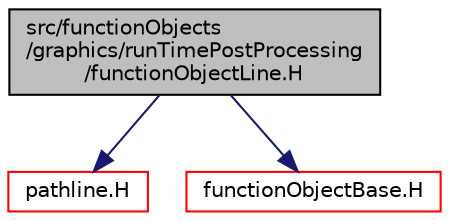 digraph "src/functionObjects/graphics/runTimePostProcessing/functionObjectLine.H"
{
  bgcolor="transparent";
  edge [fontname="Helvetica",fontsize="10",labelfontname="Helvetica",labelfontsize="10"];
  node [fontname="Helvetica",fontsize="10",shape=record];
  Node1 [label="src/functionObjects\l/graphics/runTimePostProcessing\l/functionObjectLine.H",height=0.2,width=0.4,color="black", fillcolor="grey75", style="filled" fontcolor="black"];
  Node1 -> Node2 [color="midnightblue",fontsize="10",style="solid",fontname="Helvetica"];
  Node2 [label="pathline.H",height=0.2,width=0.4,color="red",URL="$pathline_8H.html"];
  Node1 -> Node3 [color="midnightblue",fontsize="10",style="solid",fontname="Helvetica"];
  Node3 [label="functionObjectBase.H",height=0.2,width=0.4,color="red",URL="$functionObjectBase_8H.html"];
}

